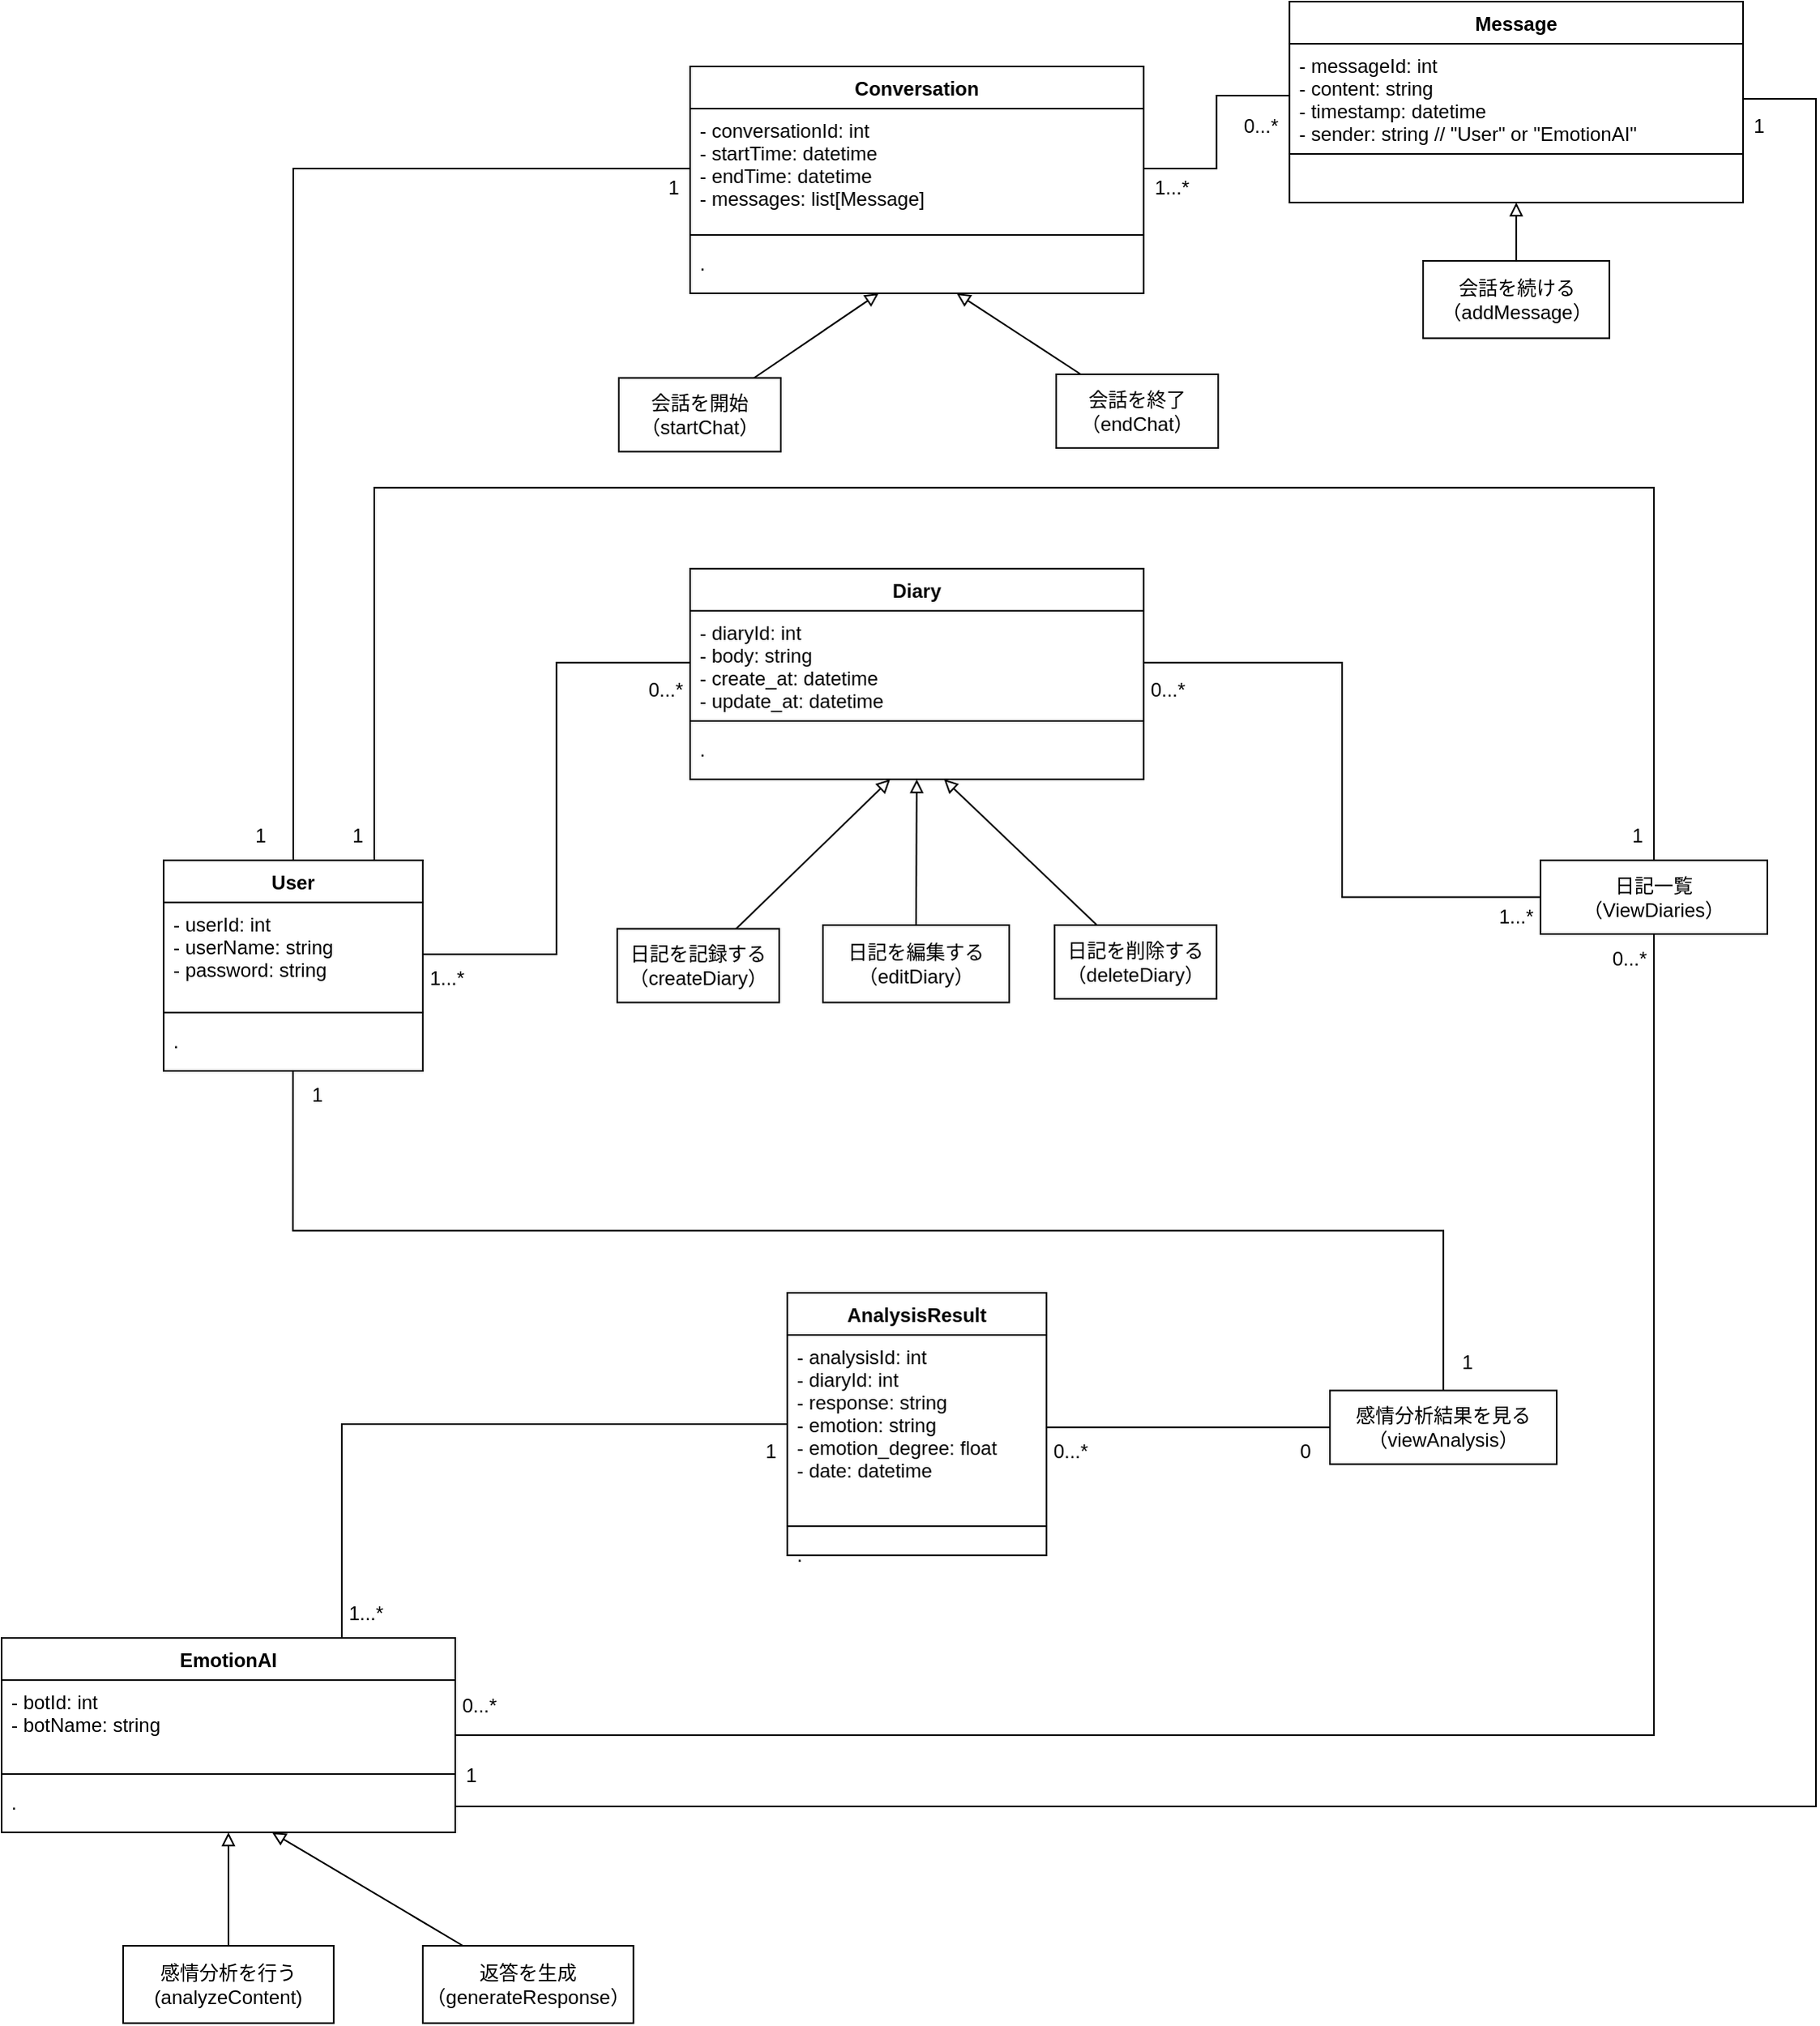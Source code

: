 <mxfile scale="5" border="10">
    <diagram id="VScTymzF1ZUCFwt-CiHX" name="ページ1">
        <mxGraphModel dx="2200" dy="2369" grid="1" gridSize="10" guides="1" tooltips="1" connect="1" arrows="1" fold="1" page="1" pageScale="1" pageWidth="1169" pageHeight="827" background="#ffffff" math="0" shadow="0">
            <root>
                <mxCell id="0"/>
                <mxCell id="1" parent="0"/>
                <mxCell id="33" style="edgeStyle=orthogonalEdgeStyle;rounded=0;html=1;exitX=0.75;exitY=0;exitDx=0;exitDy=0;entryX=0.5;entryY=0;entryDx=0;entryDy=0;endArrow=none;endFill=0;" parent="1" source="2" target="6" edge="1">
                    <mxGeometry relative="1" as="geometry">
                        <Array as="points">
                            <mxPoint x="250" y="40"/>
                            <mxPoint x="250" y="-190"/>
                            <mxPoint x="1040" y="-190"/>
                        </Array>
                    </mxGeometry>
                </mxCell>
                <mxCell id="37" style="edgeStyle=orthogonalEdgeStyle;html=1;exitX=0.5;exitY=0;exitDx=0;exitDy=0;entryX=0;entryY=0.5;entryDx=0;entryDy=0;rounded=0;endArrow=none;endFill=0;" parent="1" source="2" target="24" edge="1">
                    <mxGeometry relative="1" as="geometry">
                        <Array as="points">
                            <mxPoint x="200" y="-387"/>
                        </Array>
                    </mxGeometry>
                </mxCell>
                <mxCell id="2" value="User" style="swimlane;fontStyle=1;align=center;verticalAlign=top;childLayout=stackLayout;horizontal=1;startSize=26;horizontalStack=0;resizeParent=1;resizeParentMax=0;resizeLast=0;collapsible=1;marginBottom=0;" parent="1" vertex="1">
                    <mxGeometry x="120" y="40" width="160" height="130" as="geometry"/>
                </mxCell>
                <mxCell id="3" value="- userId: int&#10;- userName: string&#10;- password: string" style="text;strokeColor=none;fillColor=none;align=left;verticalAlign=top;spacingLeft=4;spacingRight=4;overflow=hidden;rotatable=0;points=[[0,0.5],[1,0.5]];portConstraint=eastwest;" parent="2" vertex="1">
                    <mxGeometry y="26" width="160" height="64" as="geometry"/>
                </mxCell>
                <mxCell id="4" value="" style="line;strokeWidth=1;fillColor=none;align=left;verticalAlign=middle;spacingTop=-1;spacingLeft=3;spacingRight=3;rotatable=0;labelPosition=right;points=[];portConstraint=eastwest;strokeColor=inherit;" parent="2" vertex="1">
                    <mxGeometry y="90" width="160" height="8" as="geometry"/>
                </mxCell>
                <mxCell id="5" value="." style="text;strokeColor=none;fillColor=none;align=left;verticalAlign=top;spacingLeft=4;spacingRight=4;overflow=hidden;rotatable=0;points=[[0,0.5],[1,0.5]];portConstraint=eastwest;" parent="2" vertex="1">
                    <mxGeometry y="98" width="160" height="32" as="geometry"/>
                </mxCell>
                <mxCell id="6" value="日記一覧&lt;br&gt;（ViewDiaries）" style="rounded=0;whiteSpace=wrap;html=1;" parent="1" vertex="1">
                    <mxGeometry x="970" y="40" width="140" height="45.5" as="geometry"/>
                </mxCell>
                <mxCell id="8" value="Diary" style="swimlane;fontStyle=1;align=center;verticalAlign=top;childLayout=stackLayout;horizontal=1;startSize=26;horizontalStack=0;resizeParent=1;resizeParentMax=0;resizeLast=0;collapsible=1;marginBottom=0;" parent="1" vertex="1">
                    <mxGeometry x="445" y="-140" width="280" height="130" as="geometry"/>
                </mxCell>
                <mxCell id="9" value="- diaryId: int&#10;- body: string&#10;- create_at: datetime&#10;- update_at: datetime" style="text;strokeColor=none;fillColor=none;align=left;verticalAlign=top;spacingLeft=4;spacingRight=4;overflow=hidden;rotatable=0;points=[[0,0.5],[1,0.5]];portConstraint=eastwest;" parent="8" vertex="1">
                    <mxGeometry y="26" width="280" height="64" as="geometry"/>
                </mxCell>
                <mxCell id="10" value="" style="line;strokeWidth=1;fillColor=none;align=left;verticalAlign=middle;spacingTop=-1;spacingLeft=3;spacingRight=3;rotatable=0;labelPosition=right;points=[];portConstraint=eastwest;strokeColor=inherit;" parent="8" vertex="1">
                    <mxGeometry y="90" width="280" height="8" as="geometry"/>
                </mxCell>
                <mxCell id="11" value="." style="text;strokeColor=none;fillColor=none;align=left;verticalAlign=top;spacingLeft=4;spacingRight=4;overflow=hidden;rotatable=0;points=[[0,0.5],[1,0.5]];portConstraint=eastwest;labelBorderColor=none;labelBackgroundColor=none;fontColor=default;" parent="8" vertex="1">
                    <mxGeometry y="98" width="280" height="32" as="geometry"/>
                </mxCell>
                <mxCell id="15" style="edgeStyle=orthogonalEdgeStyle;rounded=0;html=1;exitX=1;exitY=0.5;exitDx=0;exitDy=0;entryX=0;entryY=0.5;entryDx=0;entryDy=0;endArrow=none;endFill=0;" parent="1" source="3" target="9" edge="1">
                    <mxGeometry relative="1" as="geometry"/>
                </mxCell>
                <mxCell id="16" style="edgeStyle=orthogonalEdgeStyle;rounded=0;html=1;exitX=1;exitY=0.5;exitDx=0;exitDy=0;entryX=0;entryY=0.5;entryDx=0;entryDy=0;endArrow=none;endFill=0;" parent="1" source="9" target="6" edge="1">
                    <mxGeometry relative="1" as="geometry"/>
                </mxCell>
                <mxCell id="18" value="AnalysisResult" style="swimlane;fontStyle=1;align=center;verticalAlign=top;childLayout=stackLayout;horizontal=1;startSize=26;horizontalStack=0;resizeParent=1;resizeParentMax=0;resizeLast=0;collapsible=1;marginBottom=0;labelBackgroundColor=none;labelBorderColor=none;fontColor=default;html=0;" parent="1" vertex="1">
                    <mxGeometry x="505" y="307" width="160" height="162" as="geometry"/>
                </mxCell>
                <mxCell id="19" value="- analysisId: int&#10;- diaryId: int&#10;- response: string&#10;- emotion: string&#10;- emotion_degree: float&#10;- date: datetime" style="text;strokeColor=none;fillColor=none;align=left;verticalAlign=top;spacingLeft=4;spacingRight=4;overflow=hidden;rotatable=0;points=[[0,0.5],[1,0.5]];portConstraint=eastwest;labelBackgroundColor=none;labelBorderColor=none;fontColor=default;html=0;" parent="18" vertex="1">
                    <mxGeometry y="26" width="160" height="114" as="geometry"/>
                </mxCell>
                <mxCell id="20" value="" style="line;strokeWidth=1;fillColor=none;align=left;verticalAlign=middle;spacingTop=-1;spacingLeft=3;spacingRight=3;rotatable=0;labelPosition=right;points=[];portConstraint=eastwest;strokeColor=inherit;labelBackgroundColor=none;labelBorderColor=none;fontColor=default;html=0;" parent="18" vertex="1">
                    <mxGeometry y="140" width="160" height="8" as="geometry"/>
                </mxCell>
                <mxCell id="21" value="." style="text;strokeColor=none;fillColor=none;align=left;verticalAlign=top;spacingLeft=4;spacingRight=4;overflow=hidden;rotatable=0;points=[[0,0.5],[1,0.5]];portConstraint=eastwest;labelBackgroundColor=none;labelBorderColor=none;fontColor=default;html=0;" parent="18" vertex="1">
                    <mxGeometry y="148" width="160" height="14" as="geometry"/>
                </mxCell>
                <mxCell id="23" value="Conversation" style="swimlane;fontStyle=1;align=center;verticalAlign=top;childLayout=stackLayout;horizontal=1;startSize=26;horizontalStack=0;resizeParent=1;resizeParentMax=0;resizeLast=0;collapsible=1;marginBottom=0;labelBackgroundColor=none;labelBorderColor=none;fontColor=default;html=0;" parent="1" vertex="1">
                    <mxGeometry x="445" y="-450" width="280" height="140" as="geometry"/>
                </mxCell>
                <mxCell id="24" value="- conversationId: int&#10;- startTime: datetime&#10;- endTime: datetime&#10;- messages: list[Message]" style="text;strokeColor=none;fillColor=none;align=left;verticalAlign=top;spacingLeft=4;spacingRight=4;overflow=hidden;rotatable=0;points=[[0,0.5],[1,0.5]];portConstraint=eastwest;labelBackgroundColor=none;labelBorderColor=none;fontColor=default;html=0;" parent="23" vertex="1">
                    <mxGeometry y="26" width="280" height="74" as="geometry"/>
                </mxCell>
                <mxCell id="25" value="" style="line;strokeWidth=1;fillColor=none;align=left;verticalAlign=middle;spacingTop=-1;spacingLeft=3;spacingRight=3;rotatable=0;labelPosition=right;points=[];portConstraint=eastwest;strokeColor=inherit;labelBackgroundColor=none;labelBorderColor=none;fontColor=default;html=0;" parent="23" vertex="1">
                    <mxGeometry y="100" width="280" height="8" as="geometry"/>
                </mxCell>
                <mxCell id="26" value="." style="text;strokeColor=none;fillColor=none;align=left;verticalAlign=top;spacingLeft=4;spacingRight=4;overflow=hidden;rotatable=0;points=[[0,0.5],[1,0.5]];portConstraint=eastwest;labelBackgroundColor=none;labelBorderColor=none;fontColor=default;html=0;" parent="23" vertex="1">
                    <mxGeometry y="108" width="280" height="32" as="geometry"/>
                </mxCell>
                <mxCell id="38" style="edgeStyle=orthogonalEdgeStyle;rounded=0;html=1;exitX=1;exitY=0.5;exitDx=0;exitDy=0;entryX=0.5;entryY=1;entryDx=0;entryDy=0;endArrow=none;endFill=0;" edge="1" parent="1" source="28" target="6">
                    <mxGeometry relative="1" as="geometry"/>
                </mxCell>
                <mxCell id="40" style="edgeStyle=orthogonalEdgeStyle;rounded=0;html=1;exitX=0.75;exitY=0;exitDx=0;exitDy=0;entryX=0;entryY=0.5;entryDx=0;entryDy=0;endArrow=none;endFill=0;" edge="1" parent="1" source="28" target="18">
                    <mxGeometry relative="1" as="geometry"/>
                </mxCell>
                <mxCell id="28" value="EmotionAI" style="swimlane;fontStyle=1;align=center;verticalAlign=top;childLayout=stackLayout;horizontal=1;startSize=26;horizontalStack=0;resizeParent=1;resizeParentMax=0;resizeLast=0;collapsible=1;marginBottom=0;labelBackgroundColor=none;labelBorderColor=none;fontColor=default;html=0;" parent="1" vertex="1">
                    <mxGeometry x="20" y="520" width="280" height="120" as="geometry"/>
                </mxCell>
                <mxCell id="29" value="- botId: int&#10;- botName: string" style="text;strokeColor=none;fillColor=none;align=left;verticalAlign=top;spacingLeft=4;spacingRight=4;overflow=hidden;rotatable=0;points=[[0,0.5],[1,0.5]];portConstraint=eastwest;labelBackgroundColor=none;labelBorderColor=none;fontColor=default;html=0;" parent="28" vertex="1">
                    <mxGeometry y="26" width="280" height="54" as="geometry"/>
                </mxCell>
                <mxCell id="30" value="" style="line;strokeWidth=1;fillColor=none;align=left;verticalAlign=middle;spacingTop=-1;spacingLeft=3;spacingRight=3;rotatable=0;labelPosition=right;points=[];portConstraint=eastwest;strokeColor=inherit;labelBackgroundColor=none;labelBorderColor=none;fontColor=default;html=0;" parent="28" vertex="1">
                    <mxGeometry y="80" width="280" height="8" as="geometry"/>
                </mxCell>
                <mxCell id="31" value="." style="text;strokeColor=none;fillColor=none;align=left;verticalAlign=top;spacingLeft=4;spacingRight=4;overflow=hidden;rotatable=0;points=[[0,0.5],[1,0.5]];portConstraint=eastwest;labelBackgroundColor=none;labelBorderColor=none;fontColor=default;html=0;" parent="28" vertex="1">
                    <mxGeometry y="88" width="280" height="32" as="geometry"/>
                </mxCell>
                <mxCell id="43" style="edgeStyle=orthogonalEdgeStyle;rounded=0;html=1;exitX=0.5;exitY=0;exitDx=0;exitDy=0;entryX=0.499;entryY=1;entryDx=0;entryDy=0;entryPerimeter=0;endArrow=none;endFill=0;" edge="1" parent="1" source="41" target="5">
                    <mxGeometry relative="1" as="geometry"/>
                </mxCell>
                <mxCell id="41" value="感情分析結果を見る&lt;br&gt;（viewAnalysis）" style="rounded=0;whiteSpace=wrap;html=1;" vertex="1" parent="1">
                    <mxGeometry x="840" y="367.25" width="140" height="45.5" as="geometry"/>
                </mxCell>
                <mxCell id="42" style="edgeStyle=orthogonalEdgeStyle;rounded=0;html=1;endArrow=none;endFill=0;" edge="1" parent="1" source="19" target="41">
                    <mxGeometry relative="1" as="geometry"/>
                </mxCell>
                <mxCell id="50" style="edgeStyle=none;rounded=0;html=1;endArrow=block;endFill=0;" edge="1" parent="1" source="44" target="11">
                    <mxGeometry relative="1" as="geometry"/>
                </mxCell>
                <mxCell id="44" value="日記を記録する&lt;br&gt;（createDiary）" style="rounded=0;whiteSpace=wrap;html=1;" vertex="1" parent="1">
                    <mxGeometry x="400" y="82.25" width="100" height="45.5" as="geometry"/>
                </mxCell>
                <mxCell id="49" style="edgeStyle=none;rounded=0;html=1;endArrow=block;endFill=0;" edge="1" parent="1" source="45" target="11">
                    <mxGeometry relative="1" as="geometry"/>
                </mxCell>
                <mxCell id="45" value="日記を削除する&lt;br&gt;（deleteDiary）" style="rounded=0;whiteSpace=wrap;html=1;" vertex="1" parent="1">
                    <mxGeometry x="670" y="80" width="100" height="45.5" as="geometry"/>
                </mxCell>
                <mxCell id="48" style="edgeStyle=none;rounded=0;html=1;exitX=0.5;exitY=0;exitDx=0;exitDy=0;endArrow=block;endFill=0;" edge="1" parent="1" source="46" target="11">
                    <mxGeometry relative="1" as="geometry"/>
                </mxCell>
                <mxCell id="46" value="日記を編集する&lt;br&gt;（editDiary）" style="rounded=0;whiteSpace=wrap;html=1;" vertex="1" parent="1">
                    <mxGeometry x="527" y="80" width="115" height="47.75" as="geometry"/>
                </mxCell>
                <mxCell id="54" style="edgeStyle=none;rounded=0;html=1;endArrow=block;endFill=0;" edge="1" parent="1" source="51" target="31">
                    <mxGeometry relative="1" as="geometry"/>
                </mxCell>
                <mxCell id="51" value="返答を生成&lt;br&gt;（generateResponse）" style="rounded=0;whiteSpace=wrap;html=1;" vertex="1" parent="1">
                    <mxGeometry x="280" y="710" width="130" height="47.75" as="geometry"/>
                </mxCell>
                <mxCell id="53" style="edgeStyle=none;rounded=0;html=1;endArrow=block;endFill=0;" edge="1" parent="1" source="52" target="31">
                    <mxGeometry relative="1" as="geometry"/>
                </mxCell>
                <mxCell id="52" value="感情分析を行う&lt;br&gt;(analyzeContent)" style="rounded=0;whiteSpace=wrap;html=1;" vertex="1" parent="1">
                    <mxGeometry x="95" y="710" width="130" height="47.75" as="geometry"/>
                </mxCell>
                <mxCell id="55" value="1" style="text;html=1;strokeColor=none;fillColor=none;align=center;verticalAlign=middle;whiteSpace=wrap;rounded=0;" vertex="1" parent="1">
                    <mxGeometry x="230" y="10" width="20" height="30" as="geometry"/>
                </mxCell>
                <mxCell id="57" value="1" style="text;html=1;strokeColor=none;fillColor=none;align=center;verticalAlign=middle;whiteSpace=wrap;rounded=0;" vertex="1" parent="1">
                    <mxGeometry x="1020" y="10" width="20" height="30" as="geometry"/>
                </mxCell>
                <mxCell id="59" value="1...*" style="text;html=1;strokeColor=none;fillColor=none;align=center;verticalAlign=middle;whiteSpace=wrap;rounded=0;" vertex="1" parent="1">
                    <mxGeometry x="940" y="60" width="30" height="30" as="geometry"/>
                </mxCell>
                <mxCell id="60" value="0...*" style="text;html=1;strokeColor=none;fillColor=none;align=center;verticalAlign=middle;whiteSpace=wrap;rounded=0;" vertex="1" parent="1">
                    <mxGeometry x="725" y="-80" width="30" height="30" as="geometry"/>
                </mxCell>
                <mxCell id="62" value="0...*" style="text;html=1;strokeColor=none;fillColor=none;align=center;verticalAlign=middle;whiteSpace=wrap;rounded=0;" vertex="1" parent="1">
                    <mxGeometry x="415" y="-80" width="30" height="30" as="geometry"/>
                </mxCell>
                <mxCell id="64" value="1...*" style="text;html=1;strokeColor=none;fillColor=none;align=center;verticalAlign=middle;whiteSpace=wrap;rounded=0;" vertex="1" parent="1">
                    <mxGeometry x="280" y="97.75" width="30" height="30" as="geometry"/>
                </mxCell>
                <mxCell id="66" value="1" style="text;html=1;strokeColor=none;fillColor=none;align=center;verticalAlign=middle;whiteSpace=wrap;rounded=0;" vertex="1" parent="1">
                    <mxGeometry x="170" y="10" width="20" height="30" as="geometry"/>
                </mxCell>
                <mxCell id="69" value="1" style="text;html=1;strokeColor=none;fillColor=none;align=center;verticalAlign=middle;whiteSpace=wrap;rounded=0;" vertex="1" parent="1">
                    <mxGeometry x="425" y="-390" width="20" height="30" as="geometry"/>
                </mxCell>
                <mxCell id="70" value="1" style="text;html=1;strokeColor=none;fillColor=none;align=center;verticalAlign=middle;whiteSpace=wrap;rounded=0;" vertex="1" parent="1">
                    <mxGeometry x="1095" y="-428" width="20" height="30" as="geometry"/>
                </mxCell>
                <mxCell id="71" value="1" style="text;html=1;strokeColor=none;fillColor=none;align=center;verticalAlign=middle;whiteSpace=wrap;rounded=0;" vertex="1" parent="1">
                    <mxGeometry x="300" y="590" width="20" height="30" as="geometry"/>
                </mxCell>
                <mxCell id="73" value="1" style="text;html=1;strokeColor=none;fillColor=none;align=center;verticalAlign=middle;whiteSpace=wrap;rounded=0;" vertex="1" parent="1">
                    <mxGeometry x="485" y="390" width="20" height="30" as="geometry"/>
                </mxCell>
                <mxCell id="75" value="1...*" style="text;html=1;strokeColor=none;fillColor=none;align=center;verticalAlign=middle;whiteSpace=wrap;rounded=0;" vertex="1" parent="1">
                    <mxGeometry x="230" y="490" width="30" height="30" as="geometry"/>
                </mxCell>
                <mxCell id="77" value="1" style="text;html=1;strokeColor=none;fillColor=none;align=center;verticalAlign=middle;whiteSpace=wrap;rounded=0;" vertex="1" parent="1">
                    <mxGeometry x="200" y="170" width="30" height="30" as="geometry"/>
                </mxCell>
                <mxCell id="78" value="1" style="text;html=1;strokeColor=none;fillColor=none;align=center;verticalAlign=middle;whiteSpace=wrap;rounded=0;" vertex="1" parent="1">
                    <mxGeometry x="910" y="335.25" width="30" height="30" as="geometry"/>
                </mxCell>
                <mxCell id="79" value="0" style="text;html=1;strokeColor=none;fillColor=none;align=center;verticalAlign=middle;whiteSpace=wrap;rounded=0;" vertex="1" parent="1">
                    <mxGeometry x="810" y="390" width="30" height="30" as="geometry"/>
                </mxCell>
                <mxCell id="81" value="0...*" style="text;html=1;strokeColor=none;fillColor=none;align=center;verticalAlign=middle;whiteSpace=wrap;rounded=0;" vertex="1" parent="1">
                    <mxGeometry x="665" y="390" width="30" height="30" as="geometry"/>
                </mxCell>
                <mxCell id="84" value="0...*" style="text;html=1;strokeColor=none;fillColor=none;align=center;verticalAlign=middle;whiteSpace=wrap;rounded=0;" vertex="1" parent="1">
                    <mxGeometry x="300" y="547" width="30" height="30" as="geometry"/>
                </mxCell>
                <mxCell id="85" value="0...*" style="text;html=1;strokeColor=none;fillColor=none;align=center;verticalAlign=middle;whiteSpace=wrap;rounded=0;" vertex="1" parent="1">
                    <mxGeometry x="1010" y="85.5" width="30" height="30" as="geometry"/>
                </mxCell>
                <mxCell id="89" style="edgeStyle=none;rounded=0;html=1;endArrow=block;endFill=0;" edge="1" parent="1" source="86" target="26">
                    <mxGeometry relative="1" as="geometry"/>
                </mxCell>
                <mxCell id="86" value="会話を開始&lt;br&gt;（startChat）" style="rounded=0;whiteSpace=wrap;html=1;" vertex="1" parent="1">
                    <mxGeometry x="401" y="-257.75" width="100" height="45.5" as="geometry"/>
                </mxCell>
                <mxCell id="91" style="edgeStyle=none;rounded=0;html=1;endArrow=block;endFill=0;" edge="1" parent="1" source="87" target="26">
                    <mxGeometry relative="1" as="geometry"/>
                </mxCell>
                <mxCell id="87" value="会話を終了&lt;br&gt;（endChat）" style="rounded=0;whiteSpace=wrap;html=1;" vertex="1" parent="1">
                    <mxGeometry x="671" y="-260" width="100" height="45.5" as="geometry"/>
                </mxCell>
                <mxCell id="90" style="edgeStyle=none;rounded=0;html=1;endArrow=block;endFill=0;exitX=0.5;exitY=0;exitDx=0;exitDy=0;" edge="1" parent="1" source="98" target="96">
                    <mxGeometry relative="1" as="geometry">
                        <mxPoint x="585.367" y="-260" as="sourcePoint"/>
                    </mxGeometry>
                </mxCell>
                <mxCell id="93" value="Message" style="swimlane;fontStyle=1;align=center;verticalAlign=top;childLayout=stackLayout;horizontal=1;startSize=26;horizontalStack=0;resizeParent=1;resizeParentMax=0;resizeLast=0;collapsible=1;marginBottom=0;labelBackgroundColor=none;labelBorderColor=none;fontColor=default;html=0;" vertex="1" parent="1">
                    <mxGeometry x="815" y="-490" width="280" height="124" as="geometry"/>
                </mxCell>
                <mxCell id="94" value="- messageId: int&#10;- content: string&#10;- timestamp: datetime&#10;- sender: string // &quot;User&quot; or &quot;EmotionAI&quot;" style="text;strokeColor=none;fillColor=none;align=left;verticalAlign=top;spacingLeft=4;spacingRight=4;overflow=hidden;rotatable=0;points=[[0,0.5],[1,0.5]];portConstraint=eastwest;labelBackgroundColor=none;labelBorderColor=none;fontColor=default;html=0;" vertex="1" parent="93">
                    <mxGeometry y="26" width="280" height="64" as="geometry"/>
                </mxCell>
                <mxCell id="95" value="" style="line;strokeWidth=1;fillColor=none;align=left;verticalAlign=middle;spacingTop=-1;spacingLeft=3;spacingRight=3;rotatable=0;labelPosition=right;points=[];portConstraint=eastwest;strokeColor=inherit;labelBackgroundColor=none;labelBorderColor=none;fontColor=default;html=0;" vertex="1" parent="93">
                    <mxGeometry y="90" width="280" height="8" as="geometry"/>
                </mxCell>
                <mxCell id="96" value=" " style="text;strokeColor=none;fillColor=none;align=left;verticalAlign=top;spacingLeft=4;spacingRight=4;overflow=hidden;rotatable=0;points=[[0,0.5],[1,0.5]];portConstraint=eastwest;labelBackgroundColor=none;labelBorderColor=none;fontColor=default;html=0;" vertex="1" parent="93">
                    <mxGeometry y="98" width="280" height="26" as="geometry"/>
                </mxCell>
                <mxCell id="97" style="edgeStyle=orthogonalEdgeStyle;rounded=0;html=1;exitX=1;exitY=0.5;exitDx=0;exitDy=0;entryX=1;entryY=0.5;entryDx=0;entryDy=0;endArrow=none;endFill=0;" edge="1" parent="1" source="31" target="94">
                    <mxGeometry relative="1" as="geometry">
                        <Array as="points">
                            <mxPoint x="1140" y="624"/>
                            <mxPoint x="1140" y="-430"/>
                            <mxPoint x="1095" y="-430"/>
                        </Array>
                    </mxGeometry>
                </mxCell>
                <mxCell id="98" value="会話を続ける&lt;br&gt;（addMessage）" style="rounded=0;whiteSpace=wrap;html=1;" vertex="1" parent="1">
                    <mxGeometry x="897.5" y="-330" width="115" height="47.75" as="geometry"/>
                </mxCell>
                <mxCell id="101" style="edgeStyle=orthogonalEdgeStyle;rounded=0;html=1;endArrow=none;endFill=0;" edge="1" parent="1" source="24" target="94">
                    <mxGeometry relative="1" as="geometry"/>
                </mxCell>
                <mxCell id="102" value="0...*" style="text;html=1;strokeColor=none;fillColor=none;align=center;verticalAlign=middle;whiteSpace=wrap;rounded=0;" vertex="1" parent="1">
                    <mxGeometry x="780" y="-428" width="35" height="30" as="geometry"/>
                </mxCell>
                <mxCell id="103" value="1...*" style="text;html=1;strokeColor=none;fillColor=none;align=center;verticalAlign=middle;whiteSpace=wrap;rounded=0;" vertex="1" parent="1">
                    <mxGeometry x="725" y="-390" width="35" height="30" as="geometry"/>
                </mxCell>
            </root>
        </mxGraphModel>
    </diagram>
</mxfile>